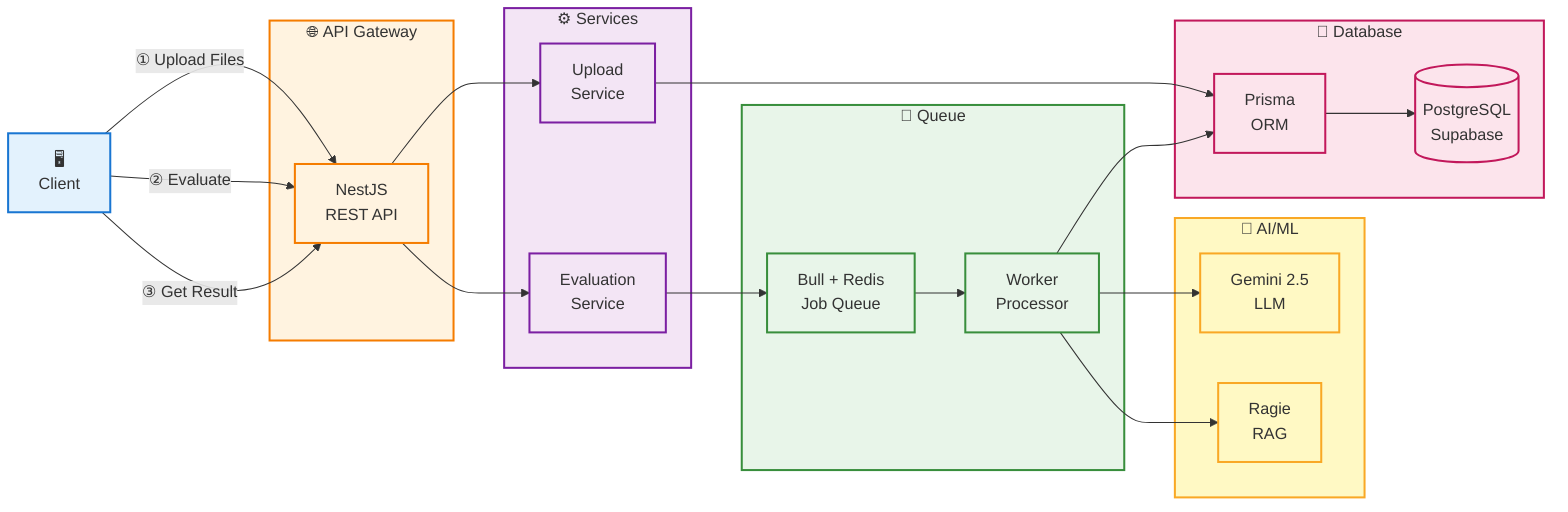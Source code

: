 flowchart LR
    %% Main Components
    Client["🖥️<br/>Client"]
    
    subgraph API["🌐 API Gateway"]
        NestJS["NestJS<br/>REST API"]
    end
    
    subgraph Services["⚙️ Services"]
        Upload["Upload<br/>Service"]
        Eval["Evaluation<br/>Service"]
    end
    
    subgraph Queue["🔄 Queue"]
        Bull["Bull + Redis<br/>Job Queue"]
        Worker["Worker<br/>Processor"]
    end
    
    subgraph AI["🤖 AI/ML"]
        Gemini["Gemini 2.5<br/>LLM"]
        Ragie["Ragie<br/>RAG"]
    end
    
    subgraph Data["💾 Database"]
        Prisma["Prisma<br/>ORM"]
        DB[("PostgreSQL<br/>Supabase")]
    end

    %% Main Flow
    Client -->|"① Upload Files"| NestJS
    Client -->|"② Evaluate"| NestJS
    Client -->|"③ Get Result"| NestJS
    
    NestJS --> Upload
    NestJS --> Eval
    
    Upload --> Prisma
    Eval --> Bull
    
    Bull --> Worker
    
    Worker --> Gemini
    Worker --> Ragie
    Worker --> Prisma
    
    Prisma --> DB

    %% Styling
    classDef blue fill:#E3F2FD,stroke:#1976D2,stroke-width:2px
    classDef orange fill:#FFF3E0,stroke:#F57C00,stroke-width:2px
    classDef purple fill:#F3E5F5,stroke:#7B1FA2,stroke-width:2px
    classDef green fill:#E8F5E9,stroke:#388E3C,stroke-width:2px
    classDef yellow fill:#FFF9C4,stroke:#F9A825,stroke-width:2px
    classDef pink fill:#FCE4EC,stroke:#C2185B,stroke-width:2px

    class Client blue
    class API,NestJS orange
    class Services,Upload,Eval purple
    class Queue,Bull,Worker green
    class AI,Gemini,Ragie yellow
    class Data,Prisma,DB pink